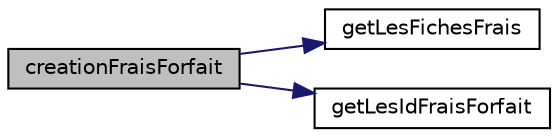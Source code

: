 digraph "creationFraisForfait"
{
 // LATEX_PDF_SIZE
  edge [fontname="Helvetica",fontsize="10",labelfontname="Helvetica",labelfontsize="10"];
  node [fontname="Helvetica",fontsize="10",shape=record];
  rankdir="LR";
  Node5 [label="creationFraisForfait",height=0.2,width=0.4,color="black", fillcolor="grey75", style="filled", fontcolor="black",tooltip=" "];
  Node5 -> Node6 [color="midnightblue",fontsize="10",style="solid",fontname="Helvetica"];
  Node6 [label="getLesFichesFrais",height=0.2,width=0.4,color="black", fillcolor="white", style="filled",URL="$fonctions_8php.html#a4ddda167f959ca116a8a3e6eeb90fa9e",tooltip=" "];
  Node5 -> Node7 [color="midnightblue",fontsize="10",style="solid",fontname="Helvetica"];
  Node7 [label="getLesIdFraisForfait",height=0.2,width=0.4,color="black", fillcolor="white", style="filled",URL="$fonctions_8php.html#a6308942d3ba830a09e7e94ae7711e484",tooltip=" "];
}
